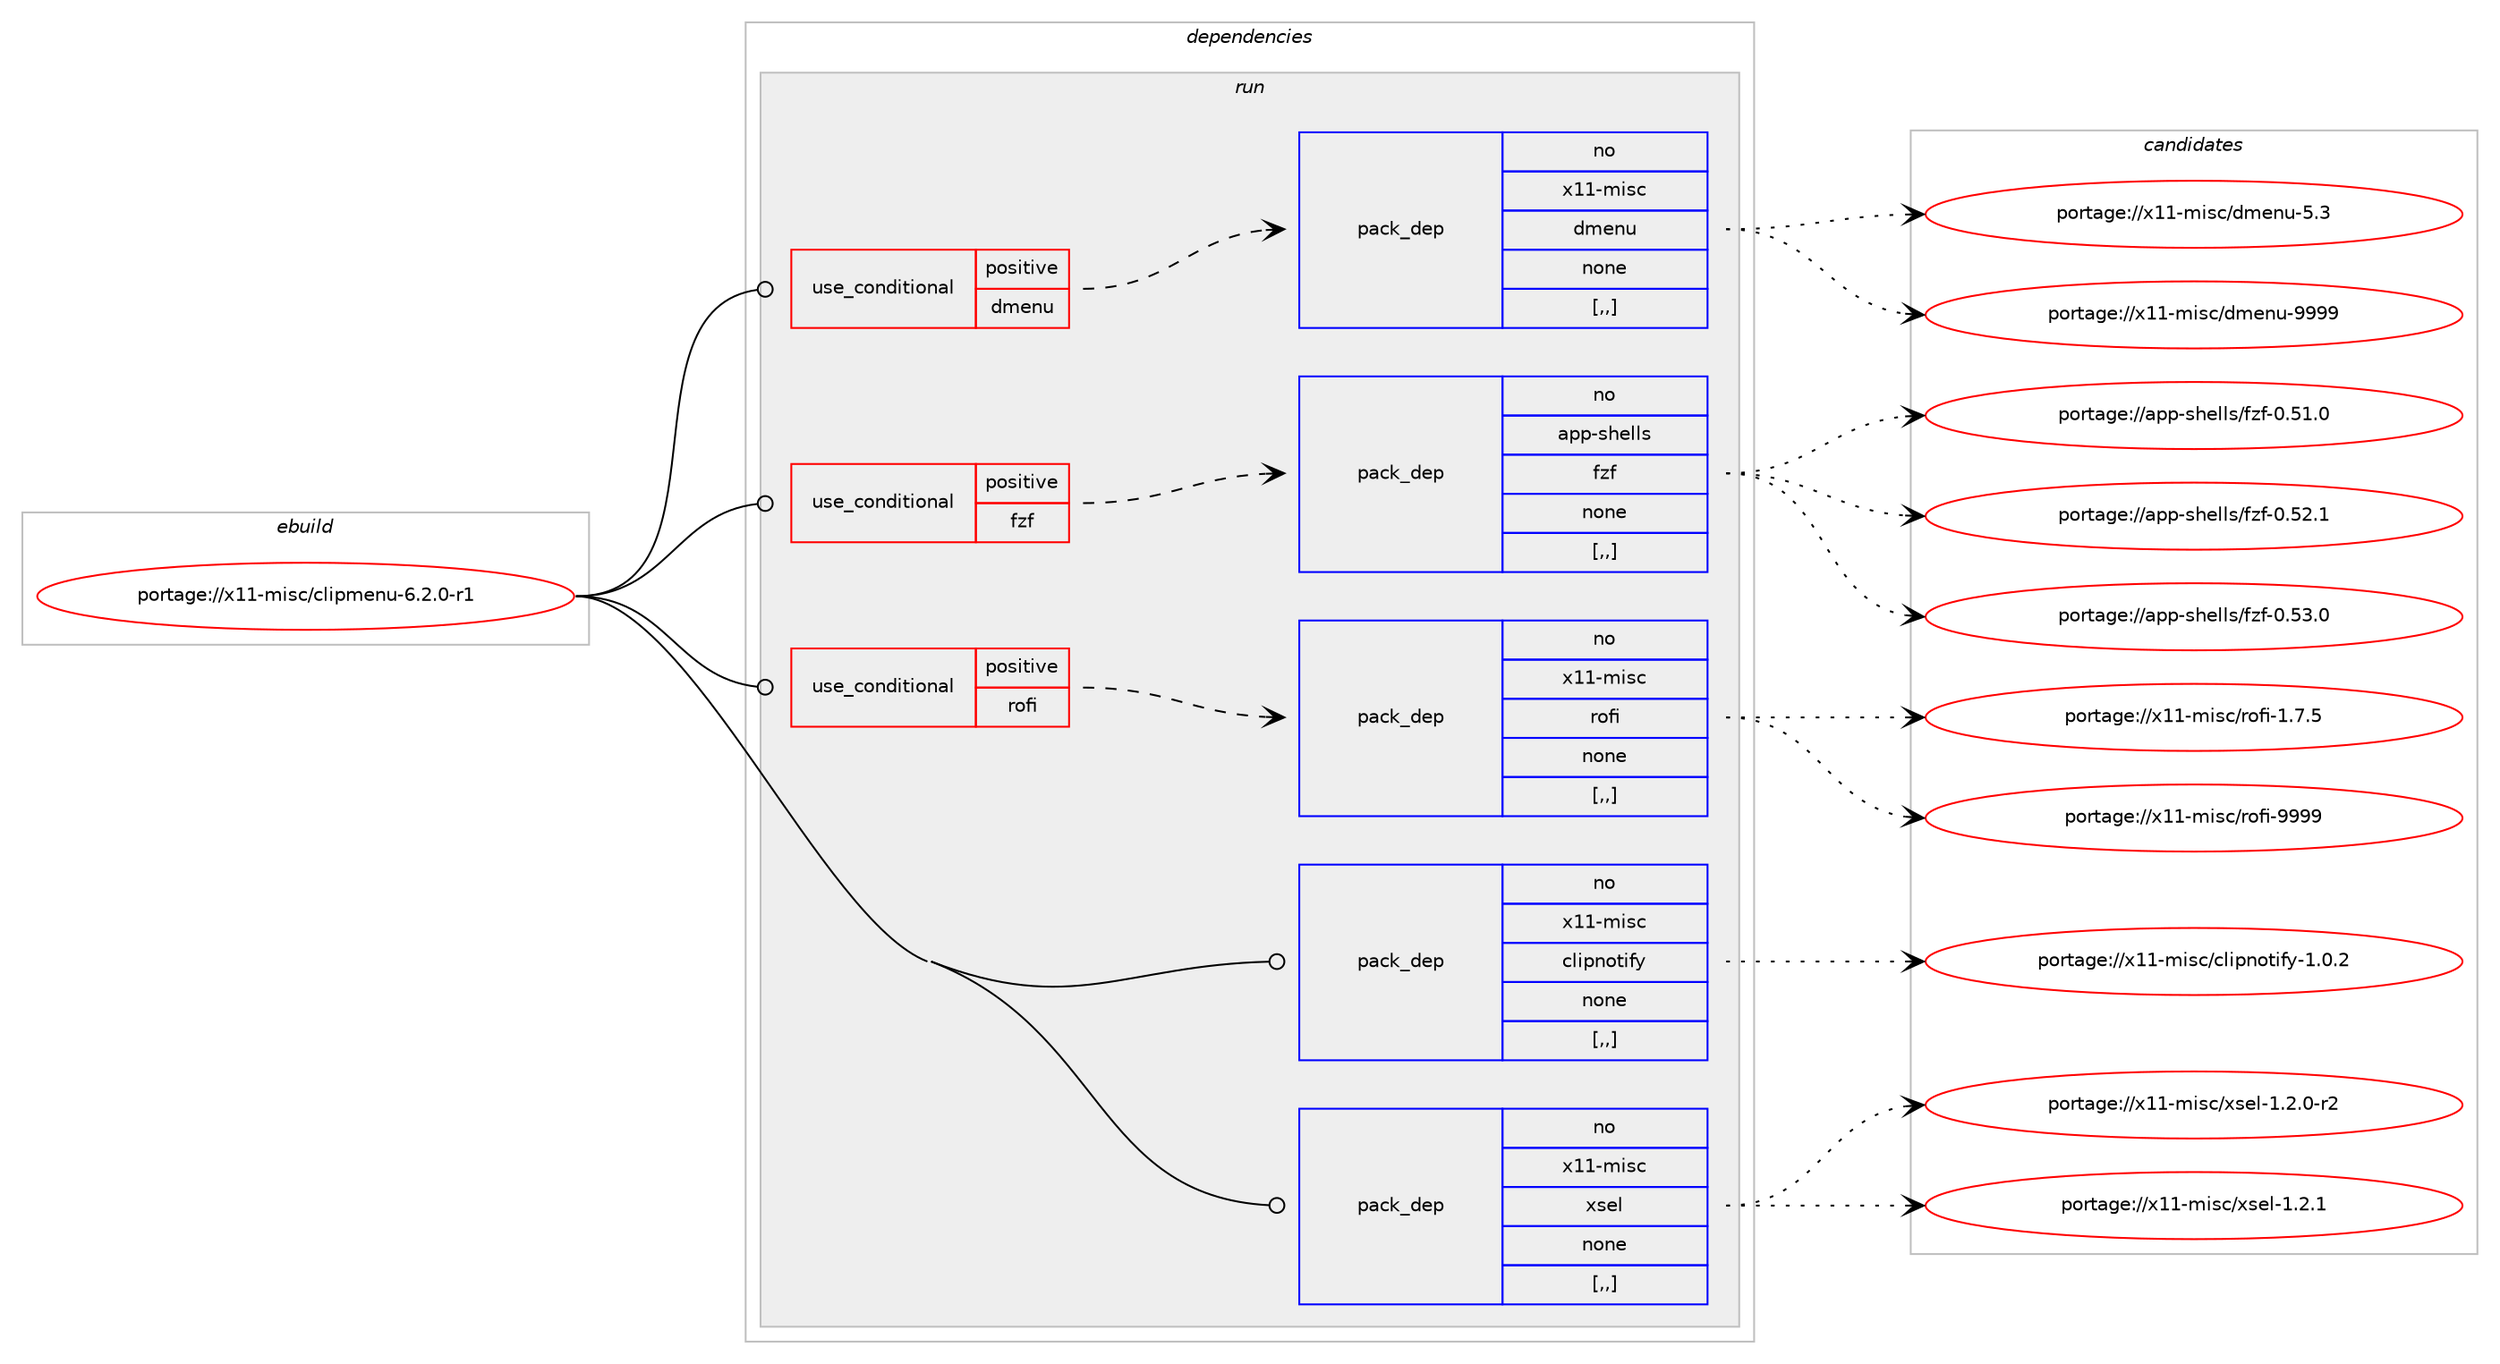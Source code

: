 digraph prolog {

# *************
# Graph options
# *************

newrank=true;
concentrate=true;
compound=true;
graph [rankdir=LR,fontname=Helvetica,fontsize=10,ranksep=1.5];#, ranksep=2.5, nodesep=0.2];
edge  [arrowhead=vee];
node  [fontname=Helvetica,fontsize=10];

# **********
# The ebuild
# **********

subgraph cluster_leftcol {
color=gray;
rank=same;
label=<<i>ebuild</i>>;
id [label="portage://x11-misc/clipmenu-6.2.0-r1", color=red, width=4, href="../x11-misc/clipmenu-6.2.0-r1.svg"];
}

# ****************
# The dependencies
# ****************

subgraph cluster_midcol {
color=gray;
label=<<i>dependencies</i>>;
subgraph cluster_compile {
fillcolor="#eeeeee";
style=filled;
label=<<i>compile</i>>;
}
subgraph cluster_compileandrun {
fillcolor="#eeeeee";
style=filled;
label=<<i>compile and run</i>>;
}
subgraph cluster_run {
fillcolor="#eeeeee";
style=filled;
label=<<i>run</i>>;
subgraph cond119327 {
dependency449964 [label=<<TABLE BORDER="0" CELLBORDER="1" CELLSPACING="0" CELLPADDING="4"><TR><TD ROWSPAN="3" CELLPADDING="10">use_conditional</TD></TR><TR><TD>positive</TD></TR><TR><TD>dmenu</TD></TR></TABLE>>, shape=none, color=red];
subgraph pack327334 {
dependency449965 [label=<<TABLE BORDER="0" CELLBORDER="1" CELLSPACING="0" CELLPADDING="4" WIDTH="220"><TR><TD ROWSPAN="6" CELLPADDING="30">pack_dep</TD></TR><TR><TD WIDTH="110">no</TD></TR><TR><TD>x11-misc</TD></TR><TR><TD>dmenu</TD></TR><TR><TD>none</TD></TR><TR><TD>[,,]</TD></TR></TABLE>>, shape=none, color=blue];
}
dependency449964:e -> dependency449965:w [weight=20,style="dashed",arrowhead="vee"];
}
id:e -> dependency449964:w [weight=20,style="solid",arrowhead="odot"];
subgraph cond119328 {
dependency449966 [label=<<TABLE BORDER="0" CELLBORDER="1" CELLSPACING="0" CELLPADDING="4"><TR><TD ROWSPAN="3" CELLPADDING="10">use_conditional</TD></TR><TR><TD>positive</TD></TR><TR><TD>fzf</TD></TR></TABLE>>, shape=none, color=red];
subgraph pack327335 {
dependency449967 [label=<<TABLE BORDER="0" CELLBORDER="1" CELLSPACING="0" CELLPADDING="4" WIDTH="220"><TR><TD ROWSPAN="6" CELLPADDING="30">pack_dep</TD></TR><TR><TD WIDTH="110">no</TD></TR><TR><TD>app-shells</TD></TR><TR><TD>fzf</TD></TR><TR><TD>none</TD></TR><TR><TD>[,,]</TD></TR></TABLE>>, shape=none, color=blue];
}
dependency449966:e -> dependency449967:w [weight=20,style="dashed",arrowhead="vee"];
}
id:e -> dependency449966:w [weight=20,style="solid",arrowhead="odot"];
subgraph cond119329 {
dependency449968 [label=<<TABLE BORDER="0" CELLBORDER="1" CELLSPACING="0" CELLPADDING="4"><TR><TD ROWSPAN="3" CELLPADDING="10">use_conditional</TD></TR><TR><TD>positive</TD></TR><TR><TD>rofi</TD></TR></TABLE>>, shape=none, color=red];
subgraph pack327336 {
dependency449969 [label=<<TABLE BORDER="0" CELLBORDER="1" CELLSPACING="0" CELLPADDING="4" WIDTH="220"><TR><TD ROWSPAN="6" CELLPADDING="30">pack_dep</TD></TR><TR><TD WIDTH="110">no</TD></TR><TR><TD>x11-misc</TD></TR><TR><TD>rofi</TD></TR><TR><TD>none</TD></TR><TR><TD>[,,]</TD></TR></TABLE>>, shape=none, color=blue];
}
dependency449968:e -> dependency449969:w [weight=20,style="dashed",arrowhead="vee"];
}
id:e -> dependency449968:w [weight=20,style="solid",arrowhead="odot"];
subgraph pack327337 {
dependency449970 [label=<<TABLE BORDER="0" CELLBORDER="1" CELLSPACING="0" CELLPADDING="4" WIDTH="220"><TR><TD ROWSPAN="6" CELLPADDING="30">pack_dep</TD></TR><TR><TD WIDTH="110">no</TD></TR><TR><TD>x11-misc</TD></TR><TR><TD>clipnotify</TD></TR><TR><TD>none</TD></TR><TR><TD>[,,]</TD></TR></TABLE>>, shape=none, color=blue];
}
id:e -> dependency449970:w [weight=20,style="solid",arrowhead="odot"];
subgraph pack327338 {
dependency449971 [label=<<TABLE BORDER="0" CELLBORDER="1" CELLSPACING="0" CELLPADDING="4" WIDTH="220"><TR><TD ROWSPAN="6" CELLPADDING="30">pack_dep</TD></TR><TR><TD WIDTH="110">no</TD></TR><TR><TD>x11-misc</TD></TR><TR><TD>xsel</TD></TR><TR><TD>none</TD></TR><TR><TD>[,,]</TD></TR></TABLE>>, shape=none, color=blue];
}
id:e -> dependency449971:w [weight=20,style="solid",arrowhead="odot"];
}
}

# **************
# The candidates
# **************

subgraph cluster_choices {
rank=same;
color=gray;
label=<<i>candidates</i>>;

subgraph choice327334 {
color=black;
nodesep=1;
choice120494945109105115994710010910111011745534651 [label="portage://x11-misc/dmenu-5.3", color=red, width=4,href="../x11-misc/dmenu-5.3.svg"];
choice12049494510910511599471001091011101174557575757 [label="portage://x11-misc/dmenu-9999", color=red, width=4,href="../x11-misc/dmenu-9999.svg"];
dependency449965:e -> choice120494945109105115994710010910111011745534651:w [style=dotted,weight="100"];
dependency449965:e -> choice12049494510910511599471001091011101174557575757:w [style=dotted,weight="100"];
}
subgraph choice327335 {
color=black;
nodesep=1;
choice97112112451151041011081081154710212210245484653494648 [label="portage://app-shells/fzf-0.51.0", color=red, width=4,href="../app-shells/fzf-0.51.0.svg"];
choice97112112451151041011081081154710212210245484653504649 [label="portage://app-shells/fzf-0.52.1", color=red, width=4,href="../app-shells/fzf-0.52.1.svg"];
choice97112112451151041011081081154710212210245484653514648 [label="portage://app-shells/fzf-0.53.0", color=red, width=4,href="../app-shells/fzf-0.53.0.svg"];
dependency449967:e -> choice97112112451151041011081081154710212210245484653494648:w [style=dotted,weight="100"];
dependency449967:e -> choice97112112451151041011081081154710212210245484653504649:w [style=dotted,weight="100"];
dependency449967:e -> choice97112112451151041011081081154710212210245484653514648:w [style=dotted,weight="100"];
}
subgraph choice327336 {
color=black;
nodesep=1;
choice1204949451091051159947114111102105454946554653 [label="portage://x11-misc/rofi-1.7.5", color=red, width=4,href="../x11-misc/rofi-1.7.5.svg"];
choice12049494510910511599471141111021054557575757 [label="portage://x11-misc/rofi-9999", color=red, width=4,href="../x11-misc/rofi-9999.svg"];
dependency449969:e -> choice1204949451091051159947114111102105454946554653:w [style=dotted,weight="100"];
dependency449969:e -> choice12049494510910511599471141111021054557575757:w [style=dotted,weight="100"];
}
subgraph choice327337 {
color=black;
nodesep=1;
choice120494945109105115994799108105112110111116105102121454946484650 [label="portage://x11-misc/clipnotify-1.0.2", color=red, width=4,href="../x11-misc/clipnotify-1.0.2.svg"];
dependency449970:e -> choice120494945109105115994799108105112110111116105102121454946484650:w [style=dotted,weight="100"];
}
subgraph choice327338 {
color=black;
nodesep=1;
choice12049494510910511599471201151011084549465046484511450 [label="portage://x11-misc/xsel-1.2.0-r2", color=red, width=4,href="../x11-misc/xsel-1.2.0-r2.svg"];
choice1204949451091051159947120115101108454946504649 [label="portage://x11-misc/xsel-1.2.1", color=red, width=4,href="../x11-misc/xsel-1.2.1.svg"];
dependency449971:e -> choice12049494510910511599471201151011084549465046484511450:w [style=dotted,weight="100"];
dependency449971:e -> choice1204949451091051159947120115101108454946504649:w [style=dotted,weight="100"];
}
}

}
